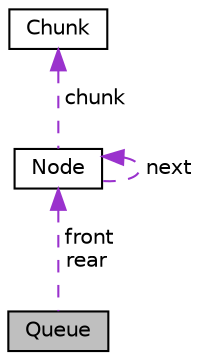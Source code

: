 digraph "Queue"
{
 // LATEX_PDF_SIZE
  edge [fontname="Helvetica",fontsize="10",labelfontname="Helvetica",labelfontsize="10"];
  node [fontname="Helvetica",fontsize="10",shape=record];
  Node1 [label="Queue",height=0.2,width=0.4,color="black", fillcolor="grey75", style="filled", fontcolor="black",tooltip="FIFO queue structure."];
  Node2 -> Node1 [dir="back",color="darkorchid3",fontsize="10",style="dashed",label=" front\nrear" ,fontname="Helvetica"];
  Node2 [label="Node",height=0.2,width=0.4,color="black", fillcolor="white", style="filled",URL="$structNode.html",tooltip="Node structure for a FIFO queue."];
  Node2 -> Node2 [dir="back",color="darkorchid3",fontsize="10",style="dashed",label=" next" ,fontname="Helvetica"];
  Node3 -> Node2 [dir="back",color="darkorchid3",fontsize="10",style="dashed",label=" chunk" ,fontname="Helvetica"];
  Node3 [label="Chunk",height=0.2,width=0.4,color="black", fillcolor="white", style="filled",URL="$structChunk.html",tooltip="Structure representing a chunk of data within a file."];
}
